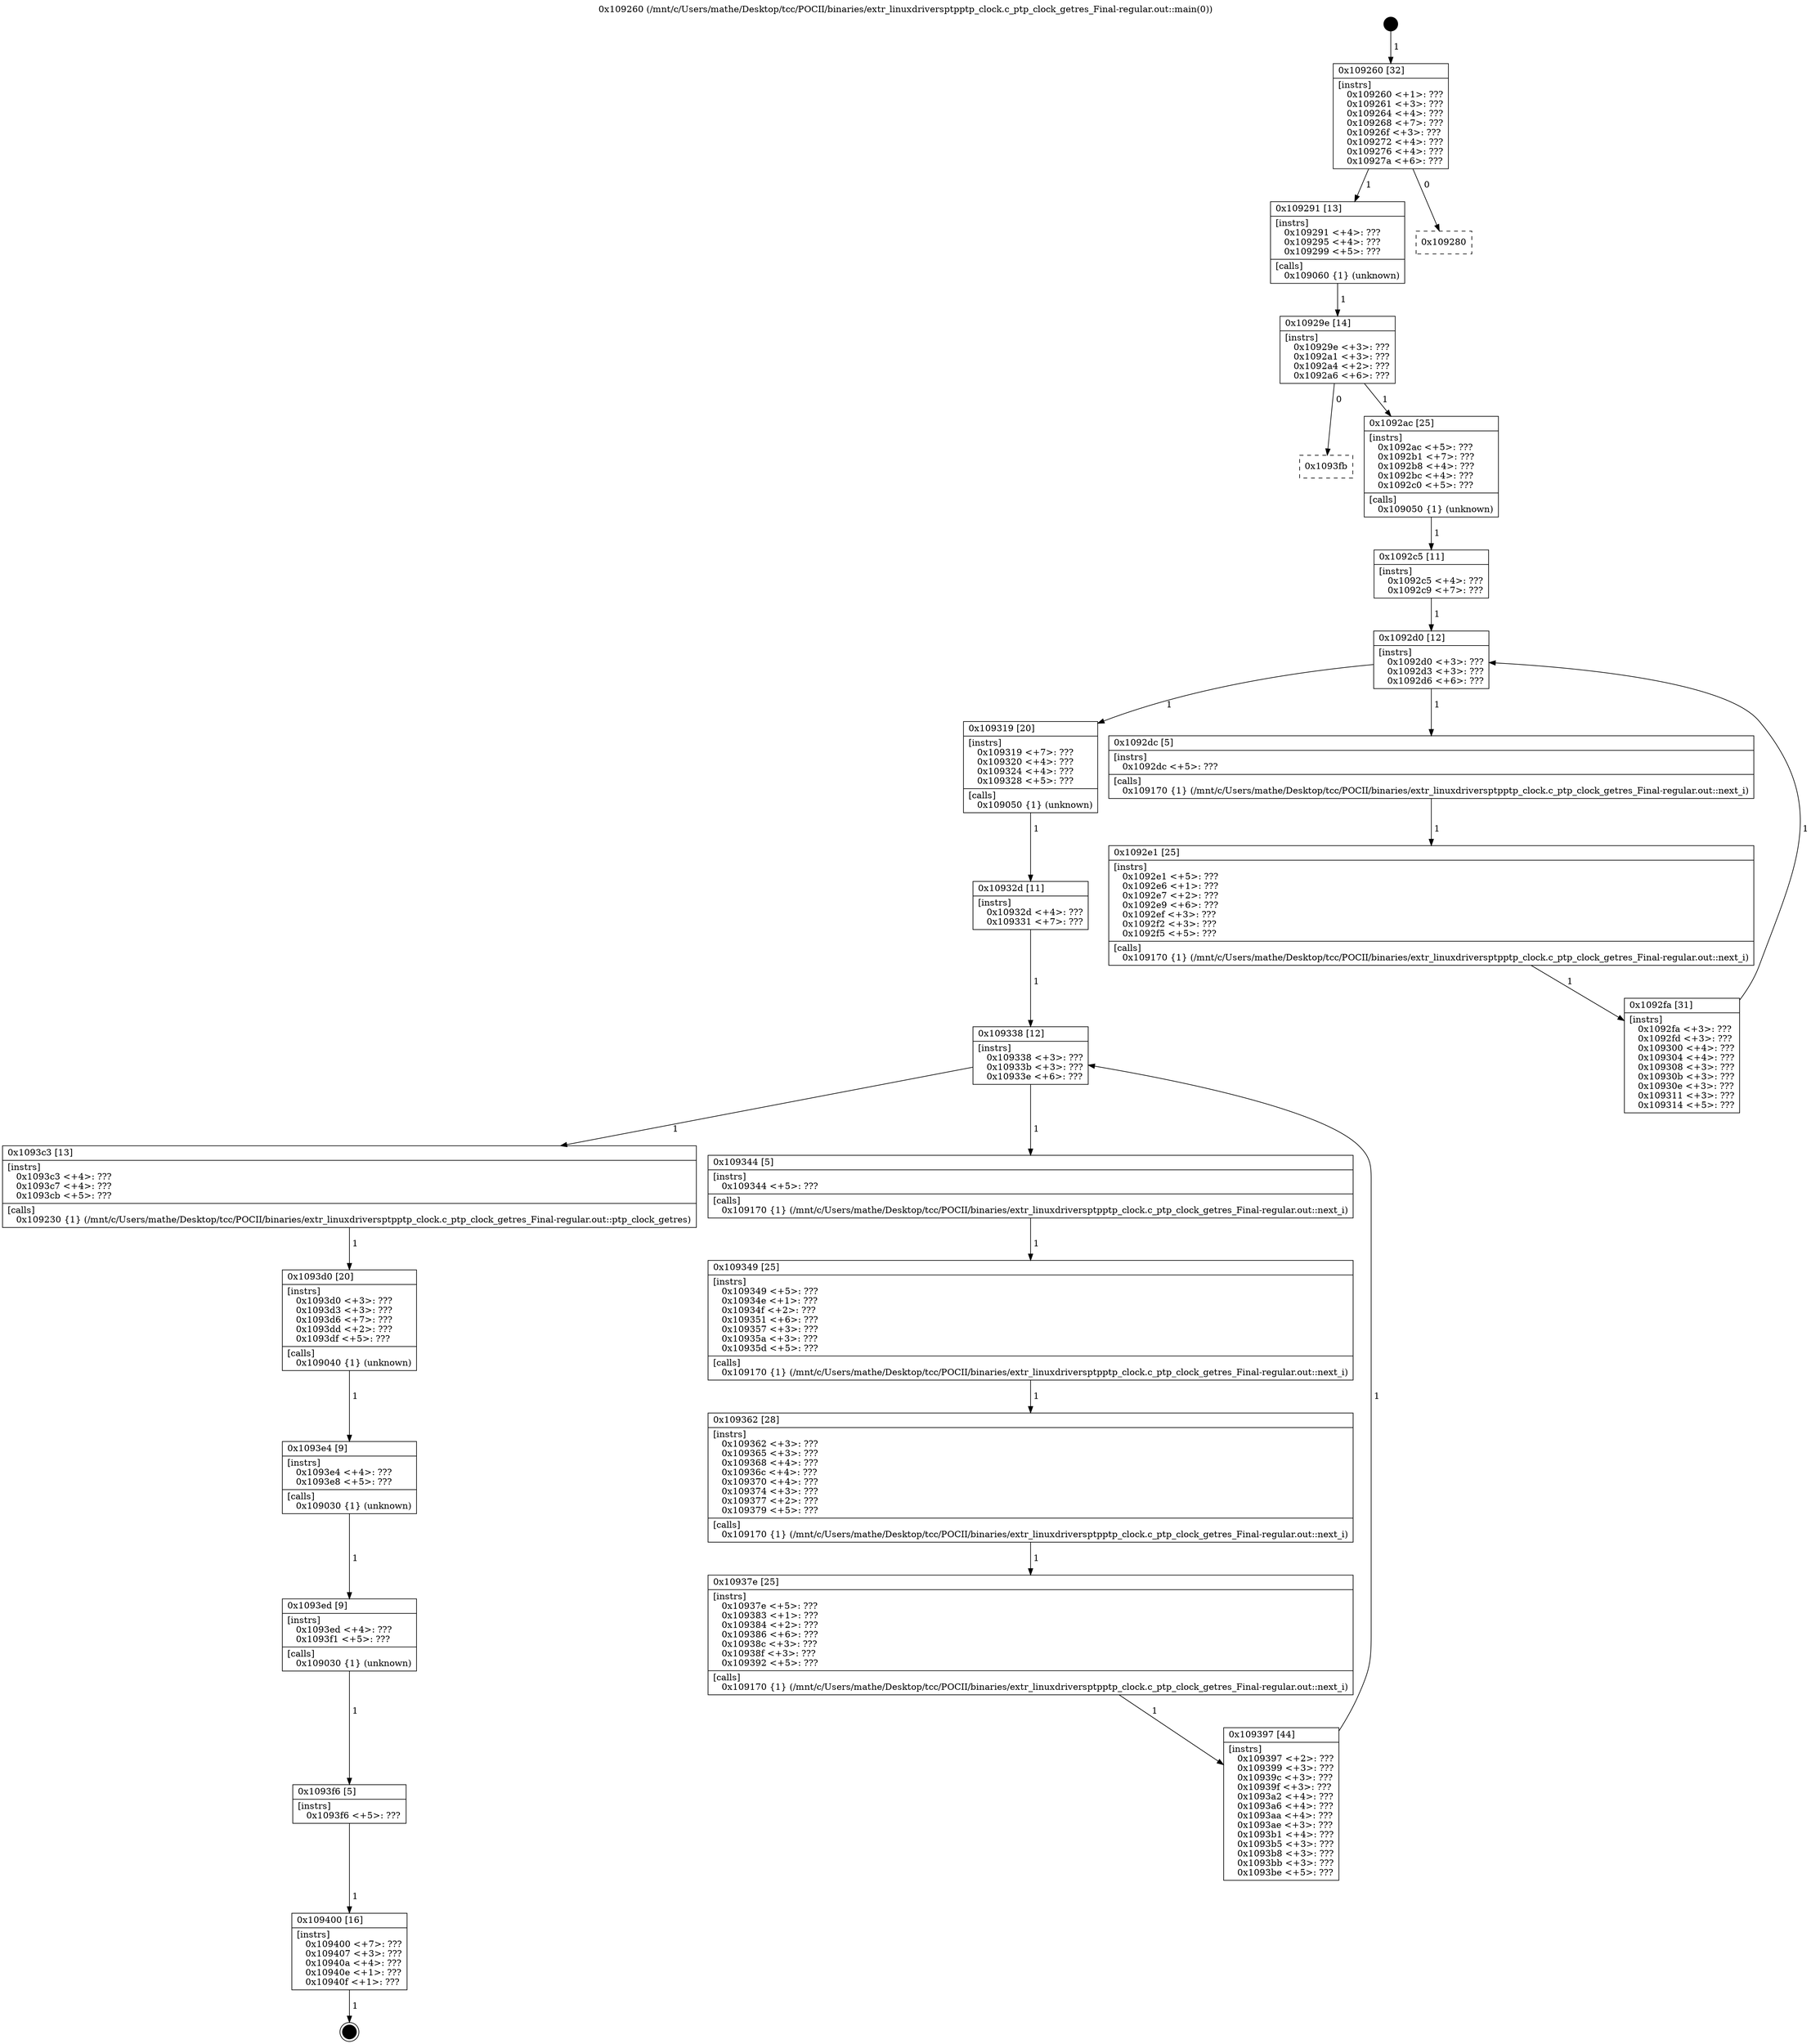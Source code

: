 digraph "0x109260" {
  label = "0x109260 (/mnt/c/Users/mathe/Desktop/tcc/POCII/binaries/extr_linuxdriversptpptp_clock.c_ptp_clock_getres_Final-regular.out::main(0))"
  labelloc = "t"
  node[shape=record]

  Entry [label="",width=0.3,height=0.3,shape=circle,fillcolor=black,style=filled]
  "0x109260" [label="{
     0x109260 [32]\l
     | [instrs]\l
     &nbsp;&nbsp;0x109260 \<+1\>: ???\l
     &nbsp;&nbsp;0x109261 \<+3\>: ???\l
     &nbsp;&nbsp;0x109264 \<+4\>: ???\l
     &nbsp;&nbsp;0x109268 \<+7\>: ???\l
     &nbsp;&nbsp;0x10926f \<+3\>: ???\l
     &nbsp;&nbsp;0x109272 \<+4\>: ???\l
     &nbsp;&nbsp;0x109276 \<+4\>: ???\l
     &nbsp;&nbsp;0x10927a \<+6\>: ???\l
  }"]
  "0x109291" [label="{
     0x109291 [13]\l
     | [instrs]\l
     &nbsp;&nbsp;0x109291 \<+4\>: ???\l
     &nbsp;&nbsp;0x109295 \<+4\>: ???\l
     &nbsp;&nbsp;0x109299 \<+5\>: ???\l
     | [calls]\l
     &nbsp;&nbsp;0x109060 \{1\} (unknown)\l
  }"]
  "0x109280" [label="{
     0x109280\l
  }", style=dashed]
  "0x10929e" [label="{
     0x10929e [14]\l
     | [instrs]\l
     &nbsp;&nbsp;0x10929e \<+3\>: ???\l
     &nbsp;&nbsp;0x1092a1 \<+3\>: ???\l
     &nbsp;&nbsp;0x1092a4 \<+2\>: ???\l
     &nbsp;&nbsp;0x1092a6 \<+6\>: ???\l
  }"]
  "0x1093fb" [label="{
     0x1093fb\l
  }", style=dashed]
  "0x1092ac" [label="{
     0x1092ac [25]\l
     | [instrs]\l
     &nbsp;&nbsp;0x1092ac \<+5\>: ???\l
     &nbsp;&nbsp;0x1092b1 \<+7\>: ???\l
     &nbsp;&nbsp;0x1092b8 \<+4\>: ???\l
     &nbsp;&nbsp;0x1092bc \<+4\>: ???\l
     &nbsp;&nbsp;0x1092c0 \<+5\>: ???\l
     | [calls]\l
     &nbsp;&nbsp;0x109050 \{1\} (unknown)\l
  }"]
  Exit [label="",width=0.3,height=0.3,shape=circle,fillcolor=black,style=filled,peripheries=2]
  "0x1092d0" [label="{
     0x1092d0 [12]\l
     | [instrs]\l
     &nbsp;&nbsp;0x1092d0 \<+3\>: ???\l
     &nbsp;&nbsp;0x1092d3 \<+3\>: ???\l
     &nbsp;&nbsp;0x1092d6 \<+6\>: ???\l
  }"]
  "0x109319" [label="{
     0x109319 [20]\l
     | [instrs]\l
     &nbsp;&nbsp;0x109319 \<+7\>: ???\l
     &nbsp;&nbsp;0x109320 \<+4\>: ???\l
     &nbsp;&nbsp;0x109324 \<+4\>: ???\l
     &nbsp;&nbsp;0x109328 \<+5\>: ???\l
     | [calls]\l
     &nbsp;&nbsp;0x109050 \{1\} (unknown)\l
  }"]
  "0x1092dc" [label="{
     0x1092dc [5]\l
     | [instrs]\l
     &nbsp;&nbsp;0x1092dc \<+5\>: ???\l
     | [calls]\l
     &nbsp;&nbsp;0x109170 \{1\} (/mnt/c/Users/mathe/Desktop/tcc/POCII/binaries/extr_linuxdriversptpptp_clock.c_ptp_clock_getres_Final-regular.out::next_i)\l
  }"]
  "0x1092e1" [label="{
     0x1092e1 [25]\l
     | [instrs]\l
     &nbsp;&nbsp;0x1092e1 \<+5\>: ???\l
     &nbsp;&nbsp;0x1092e6 \<+1\>: ???\l
     &nbsp;&nbsp;0x1092e7 \<+2\>: ???\l
     &nbsp;&nbsp;0x1092e9 \<+6\>: ???\l
     &nbsp;&nbsp;0x1092ef \<+3\>: ???\l
     &nbsp;&nbsp;0x1092f2 \<+3\>: ???\l
     &nbsp;&nbsp;0x1092f5 \<+5\>: ???\l
     | [calls]\l
     &nbsp;&nbsp;0x109170 \{1\} (/mnt/c/Users/mathe/Desktop/tcc/POCII/binaries/extr_linuxdriversptpptp_clock.c_ptp_clock_getres_Final-regular.out::next_i)\l
  }"]
  "0x1092fa" [label="{
     0x1092fa [31]\l
     | [instrs]\l
     &nbsp;&nbsp;0x1092fa \<+3\>: ???\l
     &nbsp;&nbsp;0x1092fd \<+3\>: ???\l
     &nbsp;&nbsp;0x109300 \<+4\>: ???\l
     &nbsp;&nbsp;0x109304 \<+4\>: ???\l
     &nbsp;&nbsp;0x109308 \<+3\>: ???\l
     &nbsp;&nbsp;0x10930b \<+3\>: ???\l
     &nbsp;&nbsp;0x10930e \<+3\>: ???\l
     &nbsp;&nbsp;0x109311 \<+3\>: ???\l
     &nbsp;&nbsp;0x109314 \<+5\>: ???\l
  }"]
  "0x1092c5" [label="{
     0x1092c5 [11]\l
     | [instrs]\l
     &nbsp;&nbsp;0x1092c5 \<+4\>: ???\l
     &nbsp;&nbsp;0x1092c9 \<+7\>: ???\l
  }"]
  "0x109338" [label="{
     0x109338 [12]\l
     | [instrs]\l
     &nbsp;&nbsp;0x109338 \<+3\>: ???\l
     &nbsp;&nbsp;0x10933b \<+3\>: ???\l
     &nbsp;&nbsp;0x10933e \<+6\>: ???\l
  }"]
  "0x1093c3" [label="{
     0x1093c3 [13]\l
     | [instrs]\l
     &nbsp;&nbsp;0x1093c3 \<+4\>: ???\l
     &nbsp;&nbsp;0x1093c7 \<+4\>: ???\l
     &nbsp;&nbsp;0x1093cb \<+5\>: ???\l
     | [calls]\l
     &nbsp;&nbsp;0x109230 \{1\} (/mnt/c/Users/mathe/Desktop/tcc/POCII/binaries/extr_linuxdriversptpptp_clock.c_ptp_clock_getres_Final-regular.out::ptp_clock_getres)\l
  }"]
  "0x109344" [label="{
     0x109344 [5]\l
     | [instrs]\l
     &nbsp;&nbsp;0x109344 \<+5\>: ???\l
     | [calls]\l
     &nbsp;&nbsp;0x109170 \{1\} (/mnt/c/Users/mathe/Desktop/tcc/POCII/binaries/extr_linuxdriversptpptp_clock.c_ptp_clock_getres_Final-regular.out::next_i)\l
  }"]
  "0x109349" [label="{
     0x109349 [25]\l
     | [instrs]\l
     &nbsp;&nbsp;0x109349 \<+5\>: ???\l
     &nbsp;&nbsp;0x10934e \<+1\>: ???\l
     &nbsp;&nbsp;0x10934f \<+2\>: ???\l
     &nbsp;&nbsp;0x109351 \<+6\>: ???\l
     &nbsp;&nbsp;0x109357 \<+3\>: ???\l
     &nbsp;&nbsp;0x10935a \<+3\>: ???\l
     &nbsp;&nbsp;0x10935d \<+5\>: ???\l
     | [calls]\l
     &nbsp;&nbsp;0x109170 \{1\} (/mnt/c/Users/mathe/Desktop/tcc/POCII/binaries/extr_linuxdriversptpptp_clock.c_ptp_clock_getres_Final-regular.out::next_i)\l
  }"]
  "0x109362" [label="{
     0x109362 [28]\l
     | [instrs]\l
     &nbsp;&nbsp;0x109362 \<+3\>: ???\l
     &nbsp;&nbsp;0x109365 \<+3\>: ???\l
     &nbsp;&nbsp;0x109368 \<+4\>: ???\l
     &nbsp;&nbsp;0x10936c \<+4\>: ???\l
     &nbsp;&nbsp;0x109370 \<+4\>: ???\l
     &nbsp;&nbsp;0x109374 \<+3\>: ???\l
     &nbsp;&nbsp;0x109377 \<+2\>: ???\l
     &nbsp;&nbsp;0x109379 \<+5\>: ???\l
     | [calls]\l
     &nbsp;&nbsp;0x109170 \{1\} (/mnt/c/Users/mathe/Desktop/tcc/POCII/binaries/extr_linuxdriversptpptp_clock.c_ptp_clock_getres_Final-regular.out::next_i)\l
  }"]
  "0x10937e" [label="{
     0x10937e [25]\l
     | [instrs]\l
     &nbsp;&nbsp;0x10937e \<+5\>: ???\l
     &nbsp;&nbsp;0x109383 \<+1\>: ???\l
     &nbsp;&nbsp;0x109384 \<+2\>: ???\l
     &nbsp;&nbsp;0x109386 \<+6\>: ???\l
     &nbsp;&nbsp;0x10938c \<+3\>: ???\l
     &nbsp;&nbsp;0x10938f \<+3\>: ???\l
     &nbsp;&nbsp;0x109392 \<+5\>: ???\l
     | [calls]\l
     &nbsp;&nbsp;0x109170 \{1\} (/mnt/c/Users/mathe/Desktop/tcc/POCII/binaries/extr_linuxdriversptpptp_clock.c_ptp_clock_getres_Final-regular.out::next_i)\l
  }"]
  "0x109397" [label="{
     0x109397 [44]\l
     | [instrs]\l
     &nbsp;&nbsp;0x109397 \<+2\>: ???\l
     &nbsp;&nbsp;0x109399 \<+3\>: ???\l
     &nbsp;&nbsp;0x10939c \<+3\>: ???\l
     &nbsp;&nbsp;0x10939f \<+3\>: ???\l
     &nbsp;&nbsp;0x1093a2 \<+4\>: ???\l
     &nbsp;&nbsp;0x1093a6 \<+4\>: ???\l
     &nbsp;&nbsp;0x1093aa \<+4\>: ???\l
     &nbsp;&nbsp;0x1093ae \<+3\>: ???\l
     &nbsp;&nbsp;0x1093b1 \<+4\>: ???\l
     &nbsp;&nbsp;0x1093b5 \<+3\>: ???\l
     &nbsp;&nbsp;0x1093b8 \<+3\>: ???\l
     &nbsp;&nbsp;0x1093bb \<+3\>: ???\l
     &nbsp;&nbsp;0x1093be \<+5\>: ???\l
  }"]
  "0x10932d" [label="{
     0x10932d [11]\l
     | [instrs]\l
     &nbsp;&nbsp;0x10932d \<+4\>: ???\l
     &nbsp;&nbsp;0x109331 \<+7\>: ???\l
  }"]
  "0x1093d0" [label="{
     0x1093d0 [20]\l
     | [instrs]\l
     &nbsp;&nbsp;0x1093d0 \<+3\>: ???\l
     &nbsp;&nbsp;0x1093d3 \<+3\>: ???\l
     &nbsp;&nbsp;0x1093d6 \<+7\>: ???\l
     &nbsp;&nbsp;0x1093dd \<+2\>: ???\l
     &nbsp;&nbsp;0x1093df \<+5\>: ???\l
     | [calls]\l
     &nbsp;&nbsp;0x109040 \{1\} (unknown)\l
  }"]
  "0x1093e4" [label="{
     0x1093e4 [9]\l
     | [instrs]\l
     &nbsp;&nbsp;0x1093e4 \<+4\>: ???\l
     &nbsp;&nbsp;0x1093e8 \<+5\>: ???\l
     | [calls]\l
     &nbsp;&nbsp;0x109030 \{1\} (unknown)\l
  }"]
  "0x1093ed" [label="{
     0x1093ed [9]\l
     | [instrs]\l
     &nbsp;&nbsp;0x1093ed \<+4\>: ???\l
     &nbsp;&nbsp;0x1093f1 \<+5\>: ???\l
     | [calls]\l
     &nbsp;&nbsp;0x109030 \{1\} (unknown)\l
  }"]
  "0x1093f6" [label="{
     0x1093f6 [5]\l
     | [instrs]\l
     &nbsp;&nbsp;0x1093f6 \<+5\>: ???\l
  }"]
  "0x109400" [label="{
     0x109400 [16]\l
     | [instrs]\l
     &nbsp;&nbsp;0x109400 \<+7\>: ???\l
     &nbsp;&nbsp;0x109407 \<+3\>: ???\l
     &nbsp;&nbsp;0x10940a \<+4\>: ???\l
     &nbsp;&nbsp;0x10940e \<+1\>: ???\l
     &nbsp;&nbsp;0x10940f \<+1\>: ???\l
  }"]
  Entry -> "0x109260" [label=" 1"]
  "0x109260" -> "0x109291" [label=" 1"]
  "0x109260" -> "0x109280" [label=" 0"]
  "0x109291" -> "0x10929e" [label=" 1"]
  "0x10929e" -> "0x1093fb" [label=" 0"]
  "0x10929e" -> "0x1092ac" [label=" 1"]
  "0x109400" -> Exit [label=" 1"]
  "0x1092ac" -> "0x1092c5" [label=" 1"]
  "0x1092d0" -> "0x109319" [label=" 1"]
  "0x1092d0" -> "0x1092dc" [label=" 1"]
  "0x1092dc" -> "0x1092e1" [label=" 1"]
  "0x1092e1" -> "0x1092fa" [label=" 1"]
  "0x1092c5" -> "0x1092d0" [label=" 1"]
  "0x1092fa" -> "0x1092d0" [label=" 1"]
  "0x109319" -> "0x10932d" [label=" 1"]
  "0x109338" -> "0x1093c3" [label=" 1"]
  "0x109338" -> "0x109344" [label=" 1"]
  "0x109344" -> "0x109349" [label=" 1"]
  "0x109349" -> "0x109362" [label=" 1"]
  "0x109362" -> "0x10937e" [label=" 1"]
  "0x10937e" -> "0x109397" [label=" 1"]
  "0x10932d" -> "0x109338" [label=" 1"]
  "0x109397" -> "0x109338" [label=" 1"]
  "0x1093c3" -> "0x1093d0" [label=" 1"]
  "0x1093d0" -> "0x1093e4" [label=" 1"]
  "0x1093e4" -> "0x1093ed" [label=" 1"]
  "0x1093ed" -> "0x1093f6" [label=" 1"]
  "0x1093f6" -> "0x109400" [label=" 1"]
}
